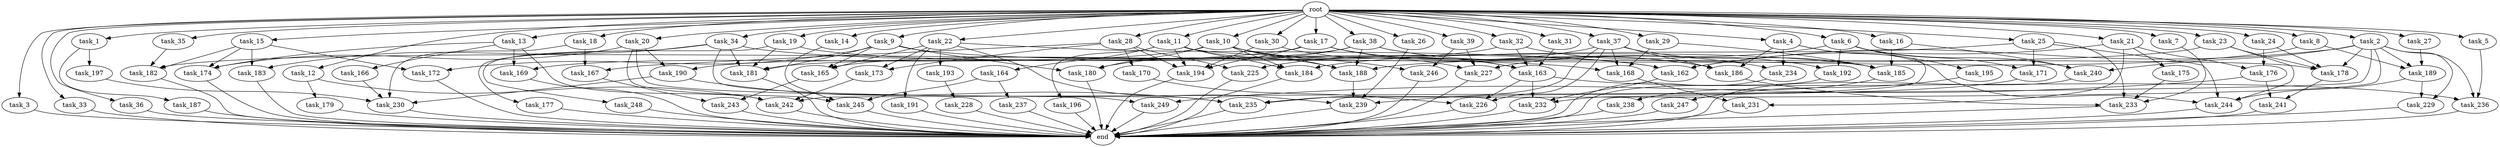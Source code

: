 digraph G {
  root [size="0.000000"];
  task_1 [size="10.240000"];
  task_2 [size="10.240000"];
  task_3 [size="10.240000"];
  task_4 [size="10.240000"];
  task_5 [size="10.240000"];
  task_6 [size="10.240000"];
  task_7 [size="10.240000"];
  task_8 [size="10.240000"];
  task_9 [size="10.240000"];
  task_10 [size="10.240000"];
  task_11 [size="10.240000"];
  task_12 [size="10.240000"];
  task_13 [size="10.240000"];
  task_14 [size="10.240000"];
  task_15 [size="10.240000"];
  task_16 [size="10.240000"];
  task_17 [size="10.240000"];
  task_18 [size="10.240000"];
  task_19 [size="10.240000"];
  task_20 [size="10.240000"];
  task_21 [size="10.240000"];
  task_22 [size="10.240000"];
  task_23 [size="10.240000"];
  task_24 [size="10.240000"];
  task_25 [size="10.240000"];
  task_26 [size="10.240000"];
  task_27 [size="10.240000"];
  task_28 [size="10.240000"];
  task_29 [size="10.240000"];
  task_30 [size="10.240000"];
  task_31 [size="10.240000"];
  task_32 [size="10.240000"];
  task_33 [size="10.240000"];
  task_34 [size="10.240000"];
  task_35 [size="10.240000"];
  task_36 [size="10.240000"];
  task_37 [size="10.240000"];
  task_38 [size="10.240000"];
  task_39 [size="10.240000"];
  task_162 [size="6614249635.840000"];
  task_163 [size="16664473108.480000"];
  task_164 [size="5497558138.880000"];
  task_165 [size="5583457484.800000"];
  task_166 [size="5497558138.880000"];
  task_167 [size="5583457484.800000"];
  task_168 [size="13314398617.600000"];
  task_169 [size="12455405158.400000"];
  task_170 [size="4209067950.080000"];
  task_171 [size="9105330667.520000"];
  task_172 [size="5239860101.120000"];
  task_173 [size="7301444403.200000"];
  task_174 [size="9363028705.280001"];
  task_175 [size="773094113.280000"];
  task_176 [size="1546188226.560000"];
  task_177 [size="6957847019.520000"];
  task_178 [size="8418135900.160000"];
  task_179 [size="8589934592.000000"];
  task_180 [size="17695265259.520000"];
  task_181 [size="19069654794.240002"];
  task_182 [size="4209067950.080000"];
  task_183 [size="10050223472.639999"];
  task_184 [size="19413252177.920002"];
  task_185 [size="12713103196.160000"];
  task_186 [size="17781164605.439999"];
  task_187 [size="343597383.680000"];
  task_188 [size="21388937134.080002"];
  task_189 [size="4810363371.520000"];
  task_190 [size="1546188226.560000"];
  task_191 [size="3092376453.120000"];
  task_192 [size="2491081031.680000"];
  task_193 [size="3092376453.120000"];
  task_194 [size="14688788152.320000"];
  task_195 [size="2147483648.000000"];
  task_196 [size="5497558138.880000"];
  task_197 [size="343597383.680000"];
  task_225 [size="8418135900.160000"];
  task_226 [size="15204184227.840000"];
  task_227 [size="7129645711.360001"];
  task_228 [size="5497558138.880000"];
  task_229 [size="3521873182.720000"];
  task_230 [size="6700148981.760000"];
  task_231 [size="9363028705.280001"];
  task_232 [size="11081015623.680000"];
  task_233 [size="20100446945.279999"];
  task_234 [size="12799002542.080000"];
  task_235 [size="12884901888.000000"];
  task_236 [size="9964324126.719999"];
  task_237 [size="6957847019.520000"];
  task_238 [size="343597383.680000"];
  task_239 [size="15118284881.920000"];
  task_240 [size="7730941132.800000"];
  task_241 [size="10737418240.000000"];
  task_242 [size="16234976378.880001"];
  task_243 [size="11166914969.600000"];
  task_244 [size="14087492730.880001"];
  task_245 [size="16320875724.800001"];
  task_246 [size="7730941132.800000"];
  task_247 [size="343597383.680000"];
  task_248 [size="1374389534.720000"];
  task_249 [size="9363028705.280001"];
  end [size="0.000000"];

  root -> task_1 [size="1.000000"];
  root -> task_2 [size="1.000000"];
  root -> task_3 [size="1.000000"];
  root -> task_4 [size="1.000000"];
  root -> task_5 [size="1.000000"];
  root -> task_6 [size="1.000000"];
  root -> task_7 [size="1.000000"];
  root -> task_8 [size="1.000000"];
  root -> task_9 [size="1.000000"];
  root -> task_10 [size="1.000000"];
  root -> task_11 [size="1.000000"];
  root -> task_12 [size="1.000000"];
  root -> task_13 [size="1.000000"];
  root -> task_14 [size="1.000000"];
  root -> task_15 [size="1.000000"];
  root -> task_16 [size="1.000000"];
  root -> task_17 [size="1.000000"];
  root -> task_18 [size="1.000000"];
  root -> task_19 [size="1.000000"];
  root -> task_20 [size="1.000000"];
  root -> task_21 [size="1.000000"];
  root -> task_22 [size="1.000000"];
  root -> task_23 [size="1.000000"];
  root -> task_24 [size="1.000000"];
  root -> task_25 [size="1.000000"];
  root -> task_26 [size="1.000000"];
  root -> task_27 [size="1.000000"];
  root -> task_28 [size="1.000000"];
  root -> task_29 [size="1.000000"];
  root -> task_30 [size="1.000000"];
  root -> task_31 [size="1.000000"];
  root -> task_32 [size="1.000000"];
  root -> task_33 [size="1.000000"];
  root -> task_34 [size="1.000000"];
  root -> task_35 [size="1.000000"];
  root -> task_36 [size="1.000000"];
  root -> task_37 [size="1.000000"];
  root -> task_38 [size="1.000000"];
  root -> task_39 [size="1.000000"];
  task_1 -> task_187 [size="33554432.000000"];
  task_1 -> task_197 [size="33554432.000000"];
  task_2 -> task_162 [size="134217728.000000"];
  task_2 -> task_178 [size="134217728.000000"];
  task_2 -> task_189 [size="134217728.000000"];
  task_2 -> task_229 [size="134217728.000000"];
  task_2 -> task_235 [size="134217728.000000"];
  task_2 -> task_236 [size="134217728.000000"];
  task_2 -> task_240 [size="134217728.000000"];
  task_2 -> task_242 [size="134217728.000000"];
  task_3 -> end [size="1.000000"];
  task_4 -> task_186 [size="411041792.000000"];
  task_4 -> task_232 [size="411041792.000000"];
  task_4 -> task_234 [size="411041792.000000"];
  task_4 -> task_244 [size="411041792.000000"];
  task_5 -> task_236 [size="301989888.000000"];
  task_6 -> task_171 [size="209715200.000000"];
  task_6 -> task_192 [size="209715200.000000"];
  task_6 -> task_195 [size="209715200.000000"];
  task_6 -> task_227 [size="209715200.000000"];
  task_6 -> task_240 [size="209715200.000000"];
  task_7 -> task_233 [size="301989888.000000"];
  task_8 -> task_188 [size="33554432.000000"];
  task_8 -> task_189 [size="33554432.000000"];
  task_9 -> task_165 [size="209715200.000000"];
  task_9 -> task_172 [size="209715200.000000"];
  task_9 -> task_180 [size="209715200.000000"];
  task_9 -> task_181 [size="209715200.000000"];
  task_9 -> task_185 [size="209715200.000000"];
  task_10 -> task_163 [size="679477248.000000"];
  task_10 -> task_169 [size="679477248.000000"];
  task_10 -> task_180 [size="679477248.000000"];
  task_10 -> task_184 [size="679477248.000000"];
  task_10 -> task_188 [size="679477248.000000"];
  task_10 -> task_246 [size="679477248.000000"];
  task_11 -> task_164 [size="536870912.000000"];
  task_11 -> task_178 [size="536870912.000000"];
  task_11 -> task_184 [size="536870912.000000"];
  task_11 -> task_188 [size="536870912.000000"];
  task_11 -> task_194 [size="536870912.000000"];
  task_11 -> task_196 [size="536870912.000000"];
  task_12 -> task_179 [size="838860800.000000"];
  task_12 -> task_242 [size="838860800.000000"];
  task_13 -> task_166 [size="536870912.000000"];
  task_13 -> task_169 [size="536870912.000000"];
  task_13 -> task_174 [size="536870912.000000"];
  task_13 -> task_242 [size="536870912.000000"];
  task_14 -> task_245 [size="838860800.000000"];
  task_15 -> task_172 [size="301989888.000000"];
  task_15 -> task_174 [size="301989888.000000"];
  task_15 -> task_182 [size="301989888.000000"];
  task_15 -> task_183 [size="301989888.000000"];
  task_16 -> task_185 [size="411041792.000000"];
  task_16 -> task_240 [size="411041792.000000"];
  task_17 -> task_163 [size="75497472.000000"];
  task_17 -> task_186 [size="75497472.000000"];
  task_17 -> task_190 [size="75497472.000000"];
  task_17 -> task_194 [size="75497472.000000"];
  task_18 -> task_167 [size="134217728.000000"];
  task_18 -> task_230 [size="134217728.000000"];
  task_19 -> task_162 [size="134217728.000000"];
  task_19 -> task_181 [size="134217728.000000"];
  task_19 -> task_248 [size="134217728.000000"];
  task_20 -> task_174 [size="75497472.000000"];
  task_20 -> task_190 [size="75497472.000000"];
  task_20 -> task_245 [size="75497472.000000"];
  task_20 -> task_249 [size="75497472.000000"];
  task_21 -> task_162 [size="75497472.000000"];
  task_21 -> task_175 [size="75497472.000000"];
  task_21 -> task_176 [size="75497472.000000"];
  task_21 -> task_231 [size="75497472.000000"];
  task_22 -> task_162 [size="301989888.000000"];
  task_22 -> task_165 [size="301989888.000000"];
  task_22 -> task_173 [size="301989888.000000"];
  task_22 -> task_191 [size="301989888.000000"];
  task_22 -> task_193 [size="301989888.000000"];
  task_22 -> task_239 [size="301989888.000000"];
  task_23 -> task_178 [size="75497472.000000"];
  task_23 -> task_182 [size="75497472.000000"];
  task_23 -> task_244 [size="75497472.000000"];
  task_24 -> task_176 [size="75497472.000000"];
  task_24 -> task_178 [size="75497472.000000"];
  task_25 -> task_171 [size="679477248.000000"];
  task_25 -> task_184 [size="679477248.000000"];
  task_25 -> task_233 [size="679477248.000000"];
  task_25 -> task_244 [size="679477248.000000"];
  task_26 -> task_239 [size="838860800.000000"];
  task_27 -> task_189 [size="301989888.000000"];
  task_28 -> task_167 [size="411041792.000000"];
  task_28 -> task_170 [size="411041792.000000"];
  task_28 -> task_173 [size="411041792.000000"];
  task_28 -> task_194 [size="411041792.000000"];
  task_28 -> task_225 [size="411041792.000000"];
  task_29 -> task_168 [size="209715200.000000"];
  task_29 -> task_185 [size="209715200.000000"];
  task_30 -> task_194 [size="411041792.000000"];
  task_30 -> task_227 [size="411041792.000000"];
  task_31 -> task_163 [size="838860800.000000"];
  task_32 -> task_163 [size="33554432.000000"];
  task_32 -> task_165 [size="33554432.000000"];
  task_32 -> task_192 [size="33554432.000000"];
  task_33 -> end [size="1.000000"];
  task_34 -> task_168 [size="679477248.000000"];
  task_34 -> task_177 [size="679477248.000000"];
  task_34 -> task_181 [size="679477248.000000"];
  task_34 -> task_183 [size="679477248.000000"];
  task_34 -> task_235 [size="679477248.000000"];
  task_35 -> task_182 [size="33554432.000000"];
  task_36 -> end [size="1.000000"];
  task_37 -> task_168 [size="411041792.000000"];
  task_37 -> task_185 [size="411041792.000000"];
  task_37 -> task_186 [size="411041792.000000"];
  task_37 -> task_225 [size="411041792.000000"];
  task_37 -> task_226 [size="411041792.000000"];
  task_37 -> task_235 [size="411041792.000000"];
  task_38 -> task_180 [size="838860800.000000"];
  task_38 -> task_181 [size="838860800.000000"];
  task_38 -> task_186 [size="838860800.000000"];
  task_38 -> task_188 [size="838860800.000000"];
  task_38 -> task_234 [size="838860800.000000"];
  task_39 -> task_227 [size="75497472.000000"];
  task_39 -> task_246 [size="75497472.000000"];
  task_162 -> task_232 [size="134217728.000000"];
  task_163 -> task_226 [size="536870912.000000"];
  task_163 -> task_232 [size="536870912.000000"];
  task_163 -> task_236 [size="536870912.000000"];
  task_164 -> task_237 [size="679477248.000000"];
  task_164 -> task_245 [size="679477248.000000"];
  task_165 -> task_243 [size="679477248.000000"];
  task_166 -> task_230 [size="75497472.000000"];
  task_167 -> task_243 [size="411041792.000000"];
  task_168 -> task_231 [size="838860800.000000"];
  task_169 -> end [size="1.000000"];
  task_170 -> task_226 [size="536870912.000000"];
  task_171 -> task_239 [size="33554432.000000"];
  task_172 -> end [size="1.000000"];
  task_173 -> task_242 [size="75497472.000000"];
  task_174 -> end [size="1.000000"];
  task_175 -> task_233 [size="301989888.000000"];
  task_176 -> task_241 [size="838860800.000000"];
  task_176 -> task_249 [size="838860800.000000"];
  task_177 -> end [size="1.000000"];
  task_178 -> task_241 [size="209715200.000000"];
  task_179 -> end [size="1.000000"];
  task_180 -> end [size="1.000000"];
  task_181 -> end [size="1.000000"];
  task_182 -> end [size="1.000000"];
  task_183 -> end [size="1.000000"];
  task_184 -> end [size="1.000000"];
  task_185 -> task_238 [size="33554432.000000"];
  task_186 -> task_233 [size="679477248.000000"];
  task_187 -> end [size="1.000000"];
  task_188 -> task_239 [size="301989888.000000"];
  task_189 -> task_229 [size="209715200.000000"];
  task_189 -> task_244 [size="209715200.000000"];
  task_190 -> task_230 [size="33554432.000000"];
  task_190 -> task_235 [size="33554432.000000"];
  task_191 -> end [size="1.000000"];
  task_192 -> end [size="1.000000"];
  task_193 -> task_228 [size="536870912.000000"];
  task_194 -> end [size="1.000000"];
  task_195 -> task_247 [size="33554432.000000"];
  task_196 -> end [size="1.000000"];
  task_197 -> task_230 [size="411041792.000000"];
  task_225 -> end [size="1.000000"];
  task_226 -> end [size="1.000000"];
  task_227 -> end [size="1.000000"];
  task_228 -> end [size="1.000000"];
  task_229 -> end [size="1.000000"];
  task_230 -> end [size="1.000000"];
  task_231 -> end [size="1.000000"];
  task_232 -> end [size="1.000000"];
  task_233 -> end [size="1.000000"];
  task_234 -> end [size="1.000000"];
  task_235 -> end [size="1.000000"];
  task_236 -> end [size="1.000000"];
  task_237 -> end [size="1.000000"];
  task_238 -> end [size="1.000000"];
  task_239 -> end [size="1.000000"];
  task_240 -> end [size="1.000000"];
  task_241 -> end [size="1.000000"];
  task_242 -> end [size="1.000000"];
  task_243 -> end [size="1.000000"];
  task_244 -> end [size="1.000000"];
  task_245 -> end [size="1.000000"];
  task_246 -> end [size="1.000000"];
  task_247 -> end [size="1.000000"];
  task_248 -> end [size="1.000000"];
  task_249 -> end [size="1.000000"];
}
